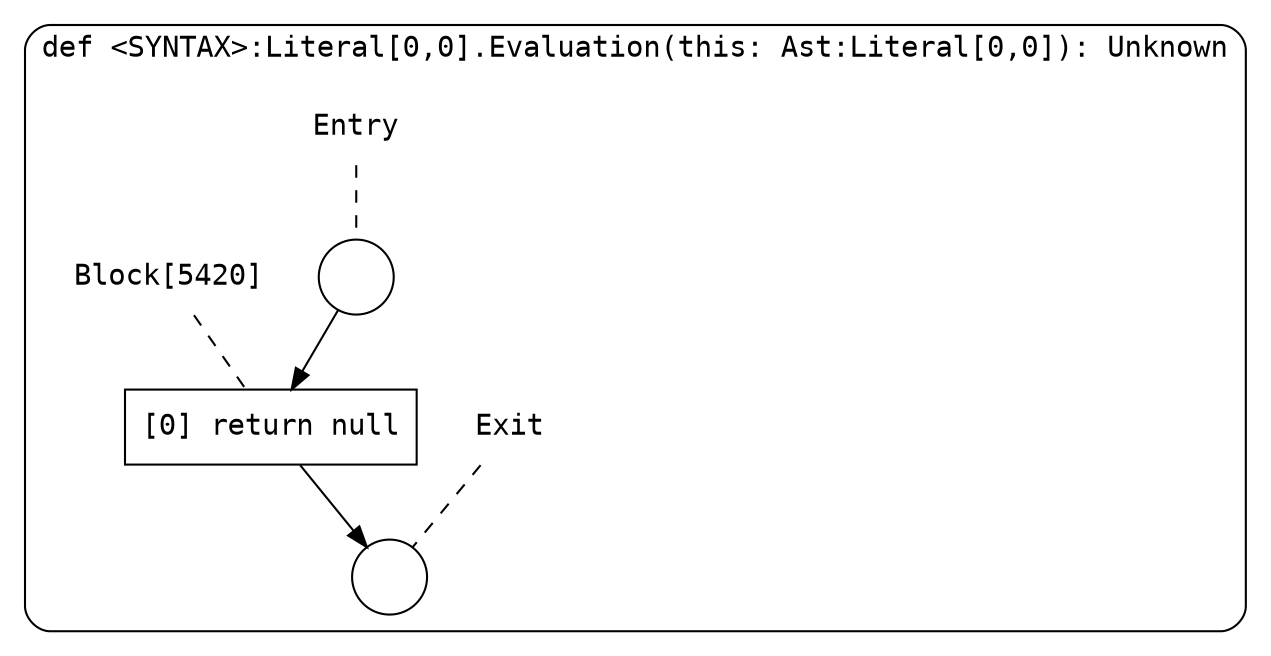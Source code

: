 digraph {
  graph [fontname = "Consolas"]
  node [fontname = "Consolas"]
  edge [fontname = "Consolas"]
  subgraph cluster1201 {
    label = "def <SYNTAX>:Literal[0,0].Evaluation(this: Ast:Literal[0,0]): Unknown"
    style = rounded
    cluster1201_entry_name [shape=none, label=<<font color="black">Entry</font>>]
    cluster1201_entry_name -> cluster1201_entry [arrowhead=none, color="black", style=dashed]
    cluster1201_entry [shape=circle label=" " color="black" fillcolor="white" style=filled]
    cluster1201_entry -> node5420 [color="black"]
    cluster1201_exit_name [shape=none, label=<<font color="black">Exit</font>>]
    cluster1201_exit_name -> cluster1201_exit [arrowhead=none, color="black", style=dashed]
    cluster1201_exit [shape=circle label=" " color="black" fillcolor="white" style=filled]
    node5420_name [shape=none, label=<<font color="black">Block[5420]</font>>]
    node5420_name -> node5420 [arrowhead=none, color="black", style=dashed]
    node5420 [shape=box, label=<<font color="black">[0] return null<BR ALIGN="LEFT"/></font>> color="black" fillcolor="white", style=filled]
    node5420 -> cluster1201_exit [color="black"]
  }
}